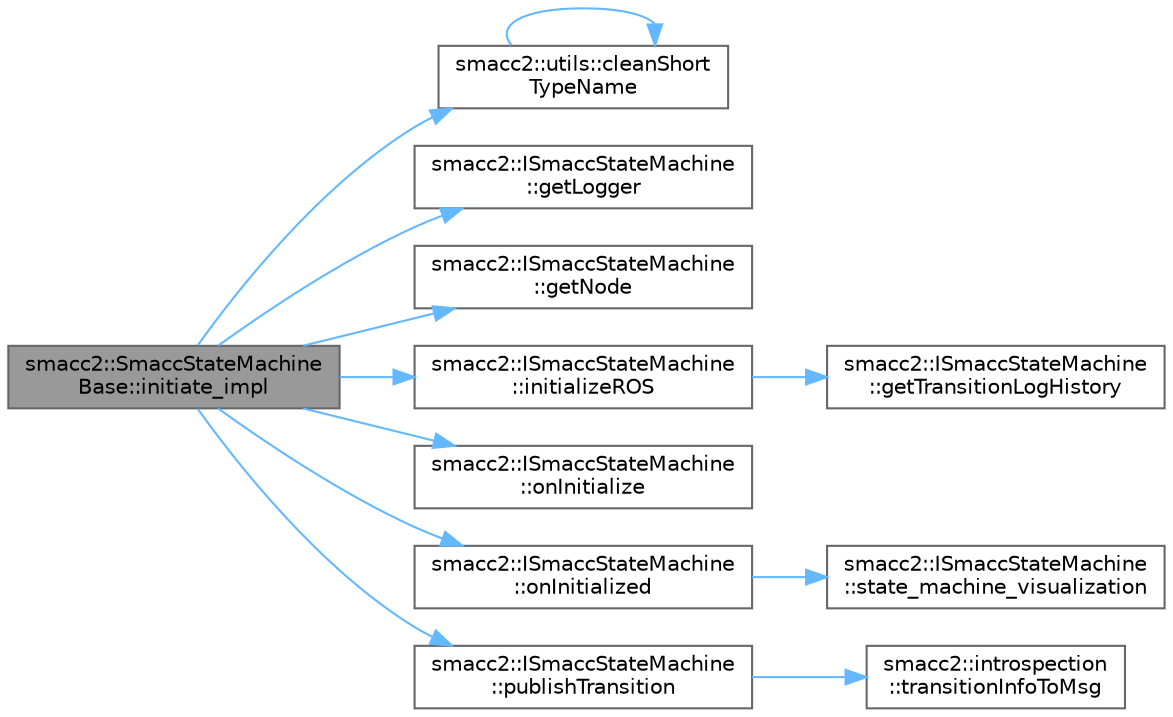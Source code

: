 digraph "smacc2::SmaccStateMachineBase::initiate_impl"
{
 // LATEX_PDF_SIZE
  bgcolor="transparent";
  edge [fontname=Helvetica,fontsize=10,labelfontname=Helvetica,labelfontsize=10];
  node [fontname=Helvetica,fontsize=10,shape=box,height=0.2,width=0.4];
  rankdir="LR";
  Node1 [label="smacc2::SmaccStateMachine\lBase::initiate_impl",height=0.2,width=0.4,color="gray40", fillcolor="grey60", style="filled", fontcolor="black",tooltip=" "];
  Node1 -> Node2 [color="steelblue1",style="solid"];
  Node2 [label="smacc2::utils::cleanShort\lTypeName",height=0.2,width=0.4,color="grey40", fillcolor="white", style="filled",URL="$namespacesmacc2_1_1utils.html#aa079340e7e3e8c0fcec612142a49e07b",tooltip=" "];
  Node2 -> Node2 [color="steelblue1",style="solid"];
  Node1 -> Node3 [color="steelblue1",style="solid"];
  Node3 [label="smacc2::ISmaccStateMachine\l::getLogger",height=0.2,width=0.4,color="grey40", fillcolor="white", style="filled",URL="$classsmacc2_1_1ISmaccStateMachine.html#acc4b310700e4256383d28f56217c3ce1",tooltip=" "];
  Node1 -> Node4 [color="steelblue1",style="solid"];
  Node4 [label="smacc2::ISmaccStateMachine\l::getNode",height=0.2,width=0.4,color="grey40", fillcolor="white", style="filled",URL="$classsmacc2_1_1ISmaccStateMachine.html#a2cf8b817f7e137fc648e373ae4614a2f",tooltip=" "];
  Node1 -> Node5 [color="steelblue1",style="solid"];
  Node5 [label="smacc2::ISmaccStateMachine\l::initializeROS",height=0.2,width=0.4,color="grey40", fillcolor="white", style="filled",URL="$classsmacc2_1_1ISmaccStateMachine.html#ad90e788e7d18b9970a5dba6ce9dbe382",tooltip=" "];
  Node5 -> Node6 [color="steelblue1",style="solid"];
  Node6 [label="smacc2::ISmaccStateMachine\l::getTransitionLogHistory",height=0.2,width=0.4,color="grey40", fillcolor="white", style="filled",URL="$classsmacc2_1_1ISmaccStateMachine.html#af8e9186bd647fbd9c4fdf5679c00b08e",tooltip=" "];
  Node1 -> Node7 [color="steelblue1",style="solid"];
  Node7 [label="smacc2::ISmaccStateMachine\l::onInitialize",height=0.2,width=0.4,color="grey40", fillcolor="white", style="filled",URL="$classsmacc2_1_1ISmaccStateMachine.html#a3ee8f674aef5948515b590b9d4ee58d0",tooltip="this function should be implemented by the user to create the orthogonals"];
  Node1 -> Node8 [color="steelblue1",style="solid"];
  Node8 [label="smacc2::ISmaccStateMachine\l::onInitialized",height=0.2,width=0.4,color="grey40", fillcolor="white", style="filled",URL="$classsmacc2_1_1ISmaccStateMachine.html#a7594634e2cd2201dfe2432bca69bbe26",tooltip=" "];
  Node8 -> Node9 [color="steelblue1",style="solid"];
  Node9 [label="smacc2::ISmaccStateMachine\l::state_machine_visualization",height=0.2,width=0.4,color="grey40", fillcolor="white", style="filled",URL="$classsmacc2_1_1ISmaccStateMachine.html#ae26457963398831232033d3054bc94c7",tooltip=" "];
  Node1 -> Node10 [color="steelblue1",style="solid"];
  Node10 [label="smacc2::ISmaccStateMachine\l::publishTransition",height=0.2,width=0.4,color="grey40", fillcolor="white", style="filled",URL="$classsmacc2_1_1ISmaccStateMachine.html#a2353855528d87d449ece6078692fd89b",tooltip=" "];
  Node10 -> Node11 [color="steelblue1",style="solid"];
  Node11 [label="smacc2::introspection\l::transitionInfoToMsg",height=0.2,width=0.4,color="grey40", fillcolor="white", style="filled",URL="$namespacesmacc2_1_1introspection.html#aff63647843caf0176c8dac4c8cbfd04f",tooltip=" "];
}
